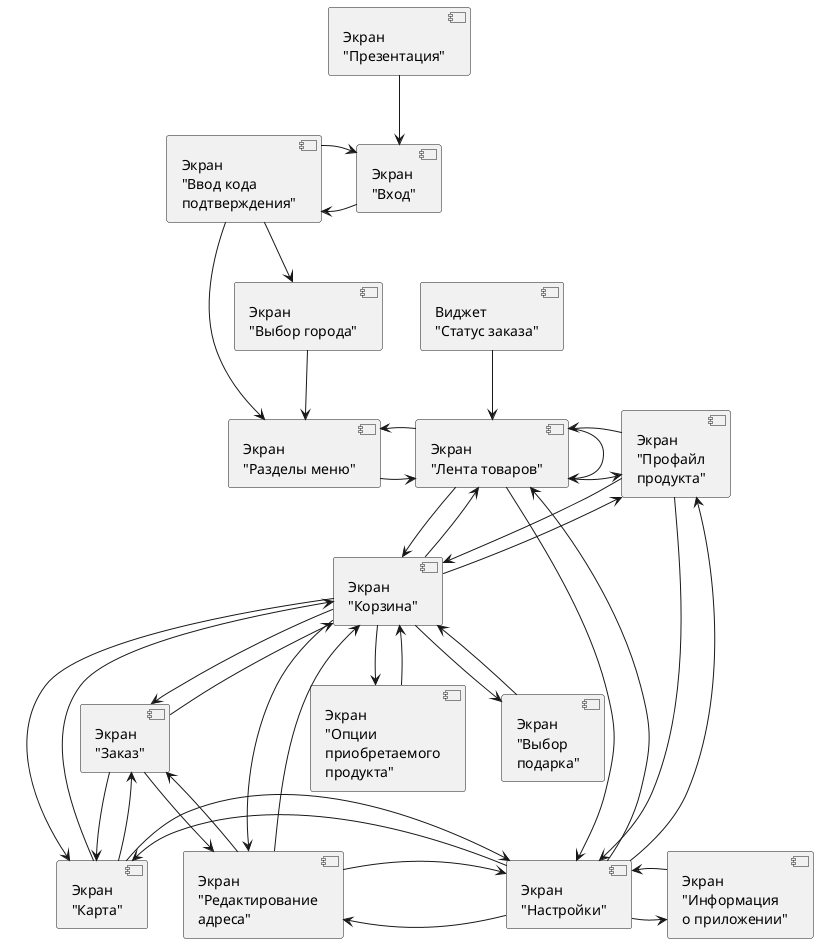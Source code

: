 @startuml
skinparam componentStyle uml2

[Экран\n"Карта"]
[Экран\n"Редактирование\nадреса"]

[Экран\n"Презентация"] -down-> [Экран\n"Вход"]
[Экран\n"Вход"] -> [Экран\n"Ввод кода\nподтверждения"]
[Экран\n"Ввод кода\nподтверждения"] -> [Экран\n"Вход"]
[Экран\n"Ввод кода\nподтверждения"] -down-> [Экран\n"Разделы меню"]
[Экран\n"Ввод кода\nподтверждения"] -down-> [Экран\n"Выбор города"]
[Экран\n"Выбор города"] -down-> [Экран\n"Разделы меню"]

[Экран\n"Разделы меню"] -right-> [Экран\n"Лента товаров"]
[Экран\n"Лента товаров"] -left-> [Экран\n"Разделы меню"]
[Экран\n"Лента товаров"] -down-> [Экран\n"Настройки"]
[Экран\n"Настройки"] -up-> [Экран\n"Лента товаров"]
[Экран\n"Лента товаров"] -down-> [Экран\n"Корзина"]
[Экран\n"Корзина"] -up-> [Экран\n"Лента товаров"]
[Экран\n"Лента товаров"] -right-> [Экран\n"Профайл\nпродукта"]
[Экран\n"Профайл\nпродукта"] -left-> [Экран\n"Лента товаров"]
[Виджет\n"Статус заказа"] -down-> [Экран\n"Лента товаров"]
[Экран\n"Лента товаров"] -> [Экран\n"Лента товаров"]

[Экран\n"Профайл\nпродукта"] -down-> [Экран\n"Настройки"]
[Экран\n"Настройки"] -up-> [Экран\n"Профайл\nпродукта"]
[Экран\n"Профайл\nпродукта"] -down-> [Экран\n"Корзина"]
[Экран\n"Корзина"] -up-> [Экран\n"Профайл\nпродукта"]

[Экран\n"Настройки"] -right-> [Экран\n"Информация\nо приложении"]
[Экран\n"Информация\nо приложении"] -left-> [Экран\n"Настройки"]

[Экран\n"Корзина"] -down-> [Экран\n"Заказ"]
[Экран\n"Заказ"] -up-> [Экран\n"Корзина"]
[Экран\n"Корзина"] -down-> [Экран\n"Опции\nприобретаемого\nпродукта"]
[Экран\n"Опции\nприобретаемого\nпродукта"] -up-> [Экран\n"Корзина"]
[Экран\n"Корзина"] -down-> [Экран\n"Выбор\nподарка"]
[Экран\n"Выбор\nподарка"] -up-> [Экран\n"Корзина"]

[Экран\n"Корзина"] -down-> [Экран\n"Карта"]
[Экран\n"Карта"] -up-> [Экран\n"Корзина"]
[Экран\n"Корзина"] -down-> [Экран\n"Редактирование\nадреса"]
[Экран\n"Редактирование\nадреса"] -up-> [Экран\n"Корзина"]

[Экран\n"Заказ"] -down-> [Экран\n"Карта"]
[Экран\n"Карта"] -up-> [Экран\n"Заказ"]
[Экран\n"Заказ"] -down-> [Экран\n"Редактирование\nадреса"]
[Экран\n"Редактирование\nадреса"] -up-> [Экран\n"Заказ"]

[Экран\n"Настройки"] -left-> [Экран\n"Карта"]
[Экран\n"Карта"] -right-> [Экран\n"Настройки"]
[Экран\n"Настройки"] -left-> [Экран\n"Редактирование\nадреса"]
[Экран\n"Редактирование\nадреса"] -right-> [Экран\n"Настройки"]

@enduml